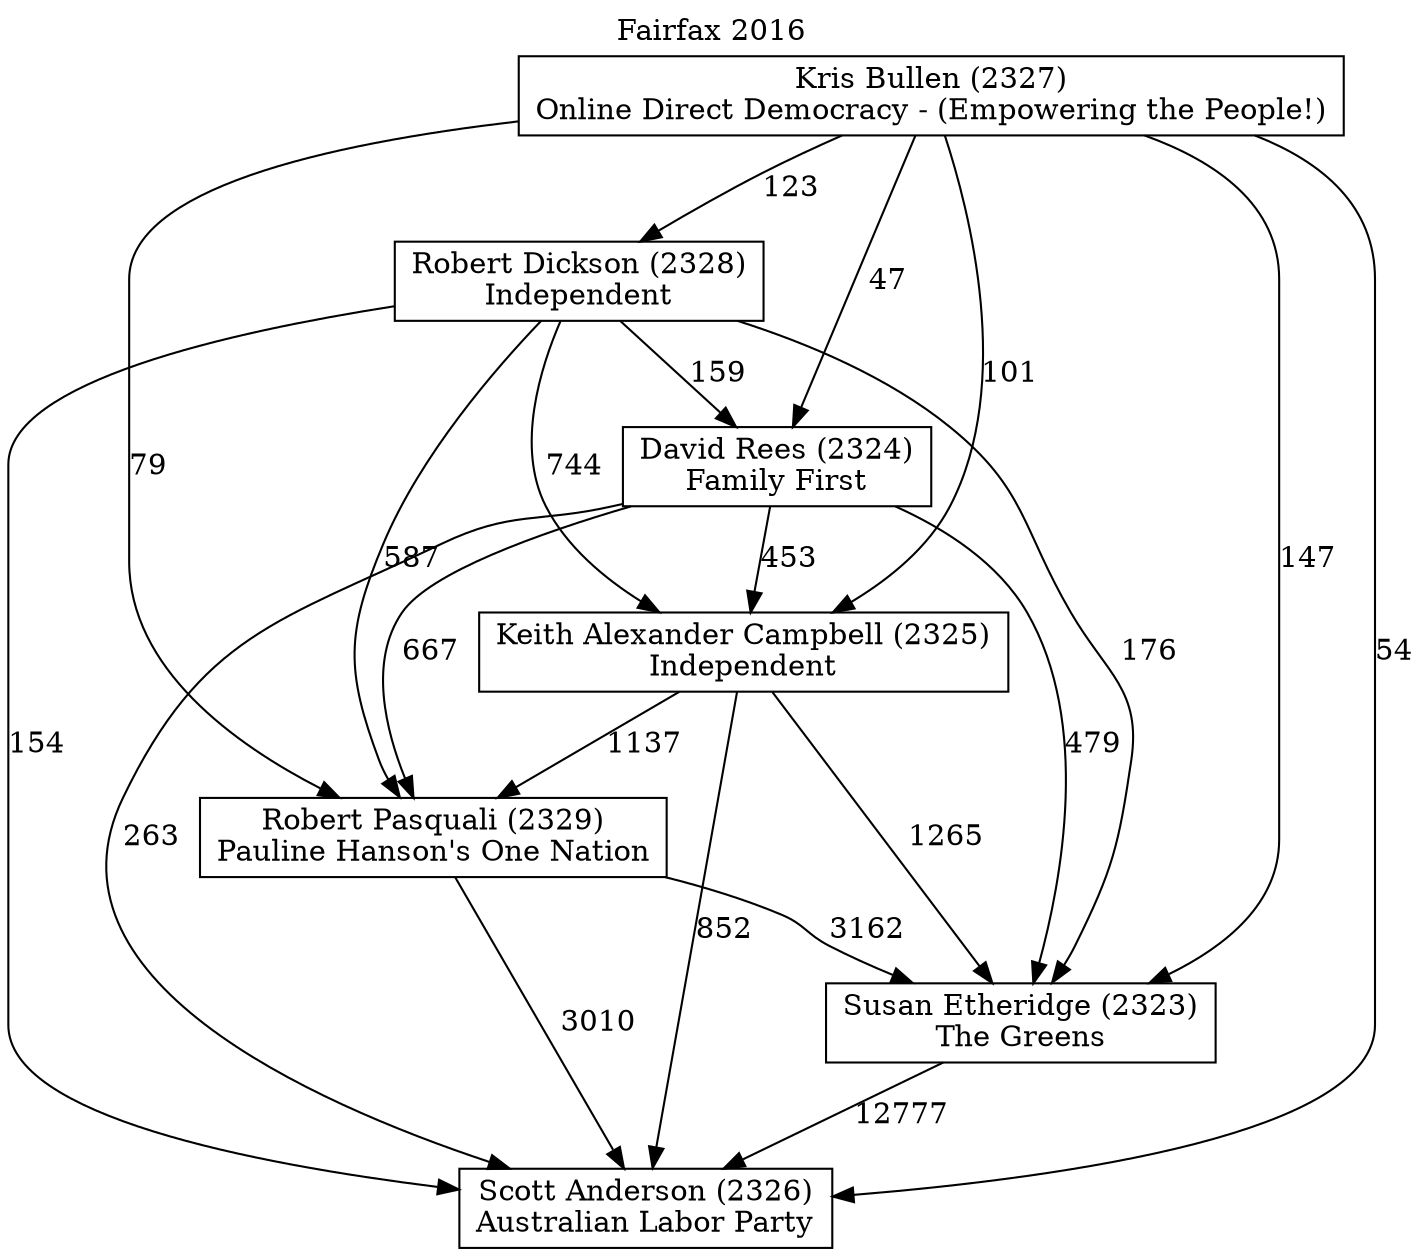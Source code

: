 // House preference flow
digraph "Scott Anderson (2326)_Fairfax_2016" {
	graph [label="Fairfax 2016" labelloc=t mclimit=10]
	node [shape=box]
	"Scott Anderson (2326)" [label="Scott Anderson (2326)
Australian Labor Party"]
	"Susan Etheridge (2323)" [label="Susan Etheridge (2323)
The Greens"]
	"Keith Alexander Campbell (2325)" [label="Keith Alexander Campbell (2325)
Independent"]
	"David Rees (2324)" [label="David Rees (2324)
Family First"]
	"Kris Bullen (2327)" [label="Kris Bullen (2327)
Online Direct Democracy - (Empowering the People!)"]
	"Robert Pasquali (2329)" [label="Robert Pasquali (2329)
Pauline Hanson's One Nation"]
	"Robert Dickson (2328)" [label="Robert Dickson (2328)
Independent"]
	"David Rees (2324)" -> "Susan Etheridge (2323)" [label=479]
	"Robert Pasquali (2329)" -> "Scott Anderson (2326)" [label=3010]
	"Kris Bullen (2327)" -> "Keith Alexander Campbell (2325)" [label=101]
	"Kris Bullen (2327)" -> "Robert Pasquali (2329)" [label=79]
	"Kris Bullen (2327)" -> "Scott Anderson (2326)" [label=54]
	"David Rees (2324)" -> "Robert Pasquali (2329)" [label=667]
	"Robert Dickson (2328)" -> "Keith Alexander Campbell (2325)" [label=744]
	"Keith Alexander Campbell (2325)" -> "Robert Pasquali (2329)" [label=1137]
	"Kris Bullen (2327)" -> "Susan Etheridge (2323)" [label=147]
	"Robert Pasquali (2329)" -> "Susan Etheridge (2323)" [label=3162]
	"Susan Etheridge (2323)" -> "Scott Anderson (2326)" [label=12777]
	"Keith Alexander Campbell (2325)" -> "Susan Etheridge (2323)" [label=1265]
	"Robert Dickson (2328)" -> "Scott Anderson (2326)" [label=154]
	"Kris Bullen (2327)" -> "Robert Dickson (2328)" [label=123]
	"Robert Dickson (2328)" -> "Robert Pasquali (2329)" [label=587]
	"Kris Bullen (2327)" -> "David Rees (2324)" [label=47]
	"Keith Alexander Campbell (2325)" -> "Scott Anderson (2326)" [label=852]
	"David Rees (2324)" -> "Scott Anderson (2326)" [label=263]
	"Robert Dickson (2328)" -> "David Rees (2324)" [label=159]
	"Robert Dickson (2328)" -> "Susan Etheridge (2323)" [label=176]
	"David Rees (2324)" -> "Keith Alexander Campbell (2325)" [label=453]
}
